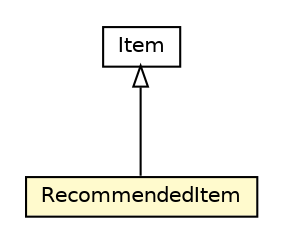 #!/usr/local/bin/dot
#
# Class diagram 
# Generated by UMLGraph version 5.2 (http://www.umlgraph.org/)
#

digraph G {
	edge [fontname="Helvetica",fontsize=10,labelfontname="Helvetica",labelfontsize=10];
	node [fontname="Helvetica",fontsize=10,shape=plaintext];
	nodesep=0.25;
	ranksep=0.5;
	// com.isnotworking.recfwk.model.RecommendedItem
	c338 [label=<<table title="com.isnotworking.recfwk.model.RecommendedItem" border="0" cellborder="1" cellspacing="0" cellpadding="2" port="p" bgcolor="lemonChiffon" href="./RecommendedItem.html">
		<tr><td><table border="0" cellspacing="0" cellpadding="1">
<tr><td align="center" balign="center"> RecommendedItem </td></tr>
		</table></td></tr>
		</table>>, fontname="Helvetica", fontcolor="black", fontsize=10.0];
	// com.isnotworking.recfwk.model.Item
	c343 [label=<<table title="com.isnotworking.recfwk.model.Item" border="0" cellborder="1" cellspacing="0" cellpadding="2" port="p" href="./Item.html">
		<tr><td><table border="0" cellspacing="0" cellpadding="1">
<tr><td align="center" balign="center"> Item </td></tr>
		</table></td></tr>
		</table>>, fontname="Helvetica", fontcolor="black", fontsize=10.0];
	//com.isnotworking.recfwk.model.RecommendedItem extends com.isnotworking.recfwk.model.Item
	c343:p -> c338:p [dir=back,arrowtail=empty];
}

